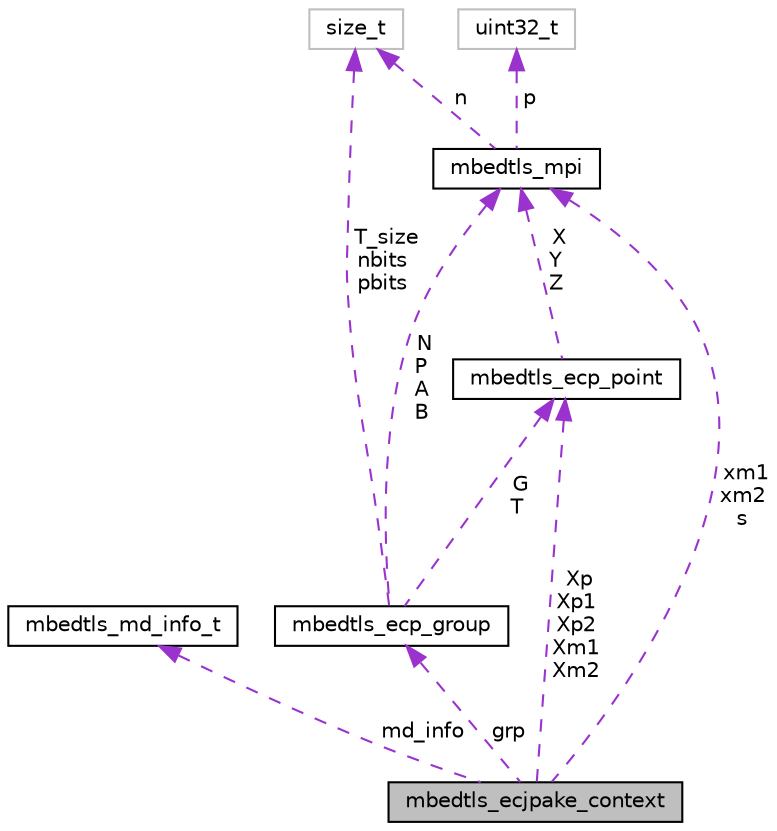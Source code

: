 digraph "mbedtls_ecjpake_context"
{
  edge [fontname="Helvetica",fontsize="10",labelfontname="Helvetica",labelfontsize="10"];
  node [fontname="Helvetica",fontsize="10",shape=record];
  Node1 [label="mbedtls_ecjpake_context",height=0.2,width=0.4,color="black", fillcolor="grey75", style="filled", fontcolor="black"];
  Node2 -> Node1 [dir="back",color="darkorchid3",fontsize="10",style="dashed",label=" md_info" ,fontname="Helvetica"];
  Node2 [label="mbedtls_md_info_t",height=0.2,width=0.4,color="black", fillcolor="white", style="filled",URL="$structmbedtls__md__info__t.html"];
  Node3 -> Node1 [dir="back",color="darkorchid3",fontsize="10",style="dashed",label=" grp" ,fontname="Helvetica"];
  Node3 [label="mbedtls_ecp_group",height=0.2,width=0.4,color="black", fillcolor="white", style="filled",URL="$structmbedtls__ecp__group.html",tooltip="ECP group structure. "];
  Node4 -> Node3 [dir="back",color="darkorchid3",fontsize="10",style="dashed",label=" T_size\nnbits\npbits" ,fontname="Helvetica"];
  Node4 [label="size_t",height=0.2,width=0.4,color="grey75", fillcolor="white", style="filled"];
  Node5 -> Node3 [dir="back",color="darkorchid3",fontsize="10",style="dashed",label=" G\nT" ,fontname="Helvetica"];
  Node5 [label="mbedtls_ecp_point",height=0.2,width=0.4,color="black", fillcolor="white", style="filled",URL="$structmbedtls__ecp__point.html",tooltip="ECP point structure (jacobian coordinates) "];
  Node6 -> Node5 [dir="back",color="darkorchid3",fontsize="10",style="dashed",label=" X\nY\nZ" ,fontname="Helvetica"];
  Node6 [label="mbedtls_mpi",height=0.2,width=0.4,color="black", fillcolor="white", style="filled",URL="$structmbedtls__mpi.html",tooltip="MPI structure. "];
  Node7 -> Node6 [dir="back",color="darkorchid3",fontsize="10",style="dashed",label=" p" ,fontname="Helvetica"];
  Node7 [label="uint32_t",height=0.2,width=0.4,color="grey75", fillcolor="white", style="filled"];
  Node4 -> Node6 [dir="back",color="darkorchid3",fontsize="10",style="dashed",label=" n" ,fontname="Helvetica"];
  Node6 -> Node3 [dir="back",color="darkorchid3",fontsize="10",style="dashed",label=" N\nP\nA\nB" ,fontname="Helvetica"];
  Node5 -> Node1 [dir="back",color="darkorchid3",fontsize="10",style="dashed",label=" Xp\nXp1\nXp2\nXm1\nXm2" ,fontname="Helvetica"];
  Node6 -> Node1 [dir="back",color="darkorchid3",fontsize="10",style="dashed",label=" xm1\nxm2\ns" ,fontname="Helvetica"];
}
